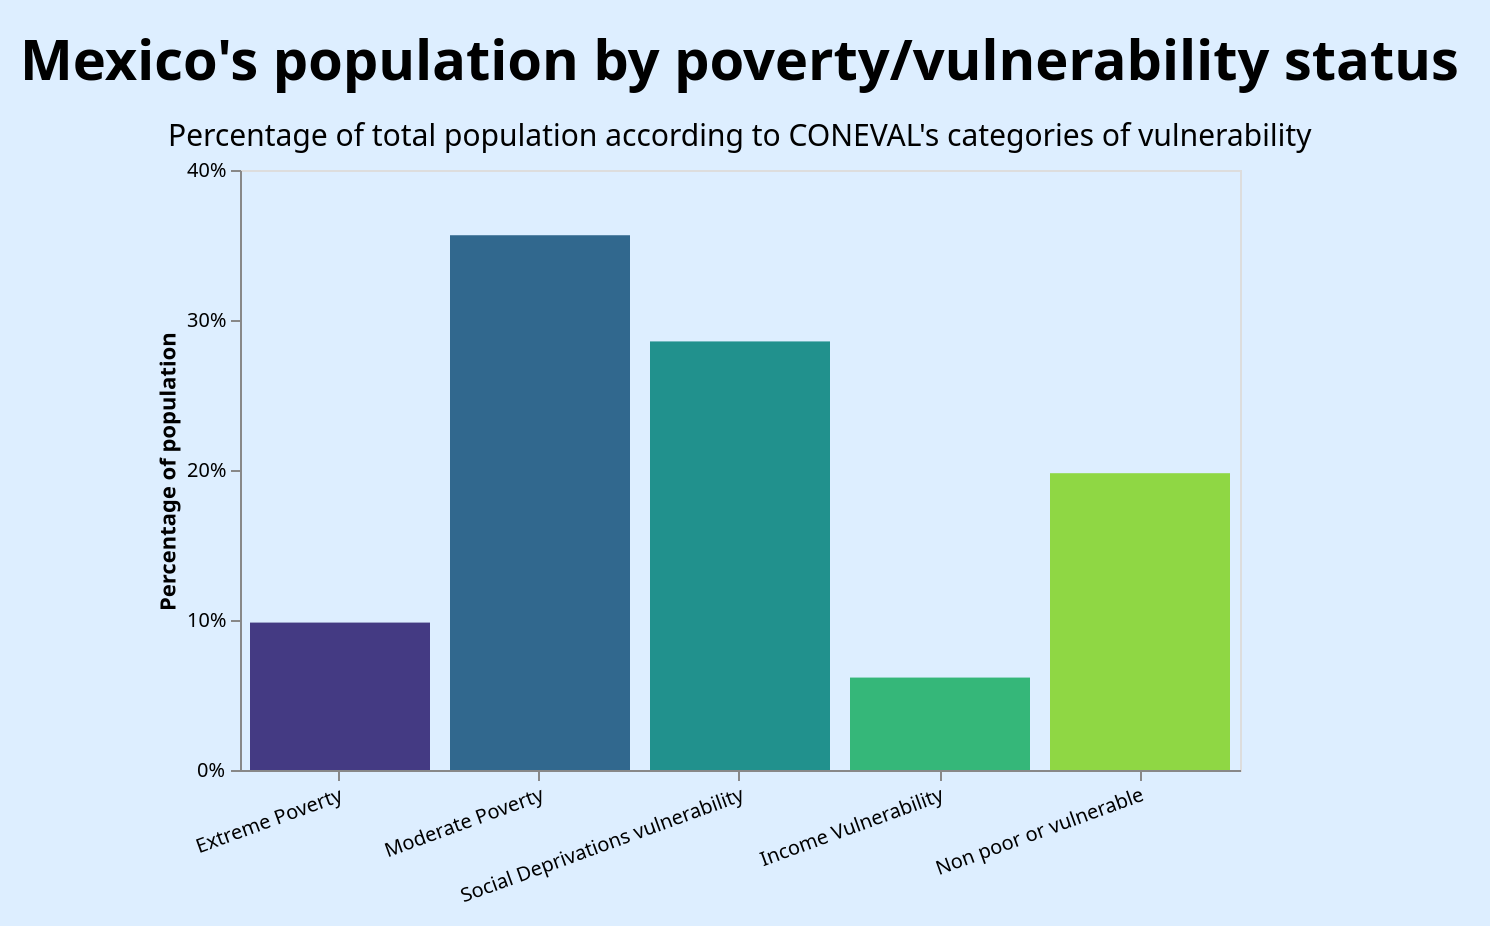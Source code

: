 {
  "$schema": "https://vega.github.io/schema/vega/v5.json",
  "background": "#DDEEFF",
  "padding": {"left": 10, "top": 18, "right": 15, "bottom": 10},
  "width": 500,
  "height": 300,
  "title": {
    "text": "Mexico's population by poverty/vulnerability status",
    "fontSize": 28,
    "subtitle": "Percentage of total population according to CONEVAL's categories of vulnerability",
    "subtitleFontSize": 15,
    "subtitlePadding": 15,
    "frame": "group"
  },
  "style": "cell",
  "data": [
    {
      "name": "Select_store",
      "values": [
        {
          "unit": "",
          "fields": [{"type": "E", "field": "year"}],
          "values": [2012]
        }
      ]
    },
    {
      "name": "data-489310faf5cf2d683a3aa8ac5d5b5605",
      "values": [
        {
          "type": "Extreme Poverty",
          "year": 2012,
          "pob": 11528950,
          "pob_ent": 117306151,
          "percentage": 0.09828086508438931,
          "order": 0
        },
        {
          "type": "Extreme Poverty",
          "year": 2014,
          "pob": 11442303,
          "pob_ent": 119871143,
          "percentage": 0.09545502540173492,
          "order": 0
        },
        {
          "type": "Extreme Poverty",
          "year": 2016,
          "pob": 9375581,
          "pob_ent": 122636694,
          "percentage": 0.0764500468350851,
          "order": 0
        },
        {
          "type": "Extreme Poverty",
          "year": 2018,
          "pob": 9310153,
          "pob_ent": 125082416,
          "percentage": 0.07443214880019586,
          "order": 0
        },
        {
          "type": "Income Vulnerability",
          "year": 2012,
          "pob": 7228628,
          "pob_ent": 117306151,
          "percentage": 0.061621900798705775,
          "order": 3
        },
        {
          "type": "Income Vulnerability",
          "year": 2014,
          "pob": 8475777,
          "pob_ent": 119871143,
          "percentage": 0.07070740119663328,
          "order": 3
        },
        {
          "type": "Income Vulnerability",
          "year": 2016,
          "pob": 8605022,
          "pob_ent": 122636694,
          "percentage": 0.07016678058852434,
          "order": 3
        },
        {
          "type": "Income Vulnerability",
          "year": 2018,
          "pob": 8628005,
          "pob_ent": 125082416,
          "percentage": 0.06897856050366025,
          "order": 3
        },
        {
          "type": "Moderate Poverty",
          "year": 2012,
          "pob": 41820952,
          "pob_ent": 117306151,
          "percentage": 0.356511160271553,
          "order": 1
        },
        {
          "type": "Moderate Poverty",
          "year": 2014,
          "pob": 43899253,
          "pob_ent": 119871143,
          "percentage": 0.36622035880645604,
          "order": 1
        },
        {
          "type": "Moderate Poverty",
          "year": 2016,
          "pob": 44042570,
          "pob_ent": 122636694,
          "percentage": 0.3591304410081374,
          "order": 1
        },
        {
          "type": "Moderate Poverty",
          "year": 2018,
          "pob": 43115734,
          "pob_ent": 125082416,
          "percentage": 0.34469860255977147,
          "order": 1
        },
        {
          "type": "Non poor or vulnerable",
          "year": 2012,
          "pob": 23210928,
          "pob_ent": 117306151,
          "percentage": 0.19786624829247018,
          "order": 4
        },
        {
          "type": "Non poor or vulnerable",
          "year": 2014,
          "pob": 24578250,
          "pob_ent": 119871143,
          "percentage": 0.20503892250364208,
          "order": 4
        },
        {
          "type": "Non poor or vulnerable",
          "year": 2016,
          "pob": 27752767,
          "pob_ent": 122636694,
          "percentage": 0.22630067800099046,
          "order": 4
        },
        {
          "type": "Non poor or vulnerable",
          "year": 2018,
          "pob": 27352149,
          "pob_ent": 125082416,
          "percentage": 0.2186730147585253,
          "order": 4
        },
        {
          "type": "Social Deprivations vulnerability",
          "year": 2012,
          "pob": 33516693,
          "pob_ent": 117306151,
          "percentage": 0.2857198255528817,
          "order": 2
        },
        {
          "type": "Social Deprivations vulnerability",
          "year": 2014,
          "pob": 31475560,
          "pob_ent": 119871143,
          "percentage": 0.26257829209153366,
          "order": 2
        },
        {
          "type": "Social Deprivations vulnerability",
          "year": 2016,
          "pob": 32860754,
          "pob_ent": 122636694,
          "percentage": 0.26795205356726265,
          "order": 2
        },
        {
          "type": "Social Deprivations vulnerability",
          "year": 2018,
          "pob": 36676375,
          "pob_ent": 125082416,
          "percentage": 0.29321767337784715,
          "order": 2
        }
      ]
    },
    {
      "name": "data_0",
      "source": "data-489310faf5cf2d683a3aa8ac5d5b5605",
      "transform": [
        {
          "type": "filter",
          "expr": "!length(data(\"Select_store\")) || vlSelectionTest(\"Select_store\", datum)"
        },
        {
          "type": "formula",
          "expr": "datum[\"type\"]===\"Extreme Poverty\" ? 0 : datum[\"type\"]===\"Moderate Poverty\" ? 1 : datum[\"type\"]===\"Social Deprivations vulnerability\" ? 2 : datum[\"type\"]===\"Income Vulnerability\" ? 3 : datum[\"type\"]===\"Non poor or vulnerable\" ? 4 : 5",
          "as": "color_type_sort_index"
        },
        {
          "type": "formula",
          "expr": "datum[\"type\"]===\"Extreme Poverty\" ? 0 : datum[\"type\"]===\"Moderate Poverty\" ? 1 : datum[\"type\"]===\"Social Deprivations vulnerability\" ? 2 : datum[\"type\"]===\"Income Vulnerability\" ? 3 : datum[\"type\"]===\"Non poor or vulnerable\" ? 4 : 5",
          "as": "x_type_sort_index"
        }
      ]
    },
    {
      "name": "data_1",
      "source": "data_0",
      "transform": [
        {
          "type": "stack",
          "groupby": ["type"],
          "field": "percentage",
          "sort": {"field": [], "order": []},
          "as": ["percentage_start", "percentage_end"],
          "offset": "zero"
        },
        {
          "type": "filter",
          "expr": "isValid(datum[\"percentage\"]) && isFinite(+datum[\"percentage\"])"
        }
      ]
    }
  ],
  "signals": [
    {
      "name": "unit",
      "value": {},
      "on": [
        {"events": "mousemove", "update": "isTuple(group()) ? group() : unit"}
      ]
    },
    {
      "name": "Select_year",
      "init": "2012",
      "bind": {"input": "range", "max": 2018, "min": 2012, "step": 2}
    },
    {
      "name": "Select",
      "update": "vlSelectionResolve(\"Select_store\", \"union\", true, true)"
    },
    {
      "name": "Select_tuple",
      "update": "Select_year !== null ? {fields: Select_tuple_fields, values: [Select_year]} : null"
    },
    {"name": "Select_tuple_fields", "value": [{"type": "E", "field": "year"}]},
    {
      "name": "Select_modify",
      "on": [
        {
          "events": {"signal": "Select_tuple"},
          "update": "modify(\"Select_store\", Select_tuple, true)"
        }
      ]
    }
  ],
  "marks": [
    {
      "name": "marks",
      "type": "rect",
      "style": ["bar"],
      "interactive": true,
      "from": {"data": "data_1"},
      "encode": {
        "update": {
          "fill": {"scale": "color", "field": "type"},
          "tooltip": {
            "signal": "{\"percentage\": format(datum[\"percentage\"], \".0%\"), \"Population\": isValid(datum[\"pob\"]) ? datum[\"pob\"] : \"\"+datum[\"pob\"]}"
          },
          "ariaRoleDescription": {"value": "bar"},
          "description": {
            "signal": "\"type: \" + (isValid(datum[\"type\"]) ? datum[\"type\"] : \"\"+datum[\"type\"]) + \"; percentage: \" + (format(datum[\"percentage\"], \".0%\")) + \"; Population: \" + (isValid(datum[\"pob\"]) ? datum[\"pob\"] : \"\"+datum[\"pob\"]) + \"; Percentage of population: \" + (format(datum[\"percentage\"], \".0%\"))"
          },
          "x": {"scale": "x", "field": "type"},
          "width": {"scale": "x", "band": 1},
          "y": {"scale": "y", "field": "percentage_end"},
          "y2": {"scale": "y", "field": "percentage_start"}
        }
      }
    }
  ],
  "scales": [
    {
      "name": "x",
      "type": "band",
      "domain": {
        "data": "data_0",
        "field": "type",
        "sort": {"op": "min", "field": "x_type_sort_index"}
      },
      "range": [0, {"signal": "width"}],
      "paddingInner": 0.1,
      "paddingOuter": 0.05
    },
    {
      "name": "y",
      "type": "linear",
      "domain": [0, 0.4],
      "range": [{"signal": "height"}, 0],
      "zero": true
    },
    {
      "name": "color",
      "type": "ordinal",
      "domain": {
        "data": "data_0",
        "field": "type",
        "sort": {"op": "min", "field": "color_type_sort_index"}
      },
      "range": {"scheme": "viridis"}
    }
  ],
  "axes": [
    {
      "scale": "x",
      "orient": "bottom",
      "grid": false,
      "labelAngle": 340,
      "labelAlign": "right",
      "labelBaseline": "top",
      "zindex": 0
    },
    {
      "scale": "y",
      "orient": "left",
      "grid": false,
      "title": "Percentage of population",
      "format": ".0%",
      "tickCount": 4,
      "labelOverlap": true,
      "zindex": 0
    }
  ],
  "config": {"axis": {"grid": false}}
}